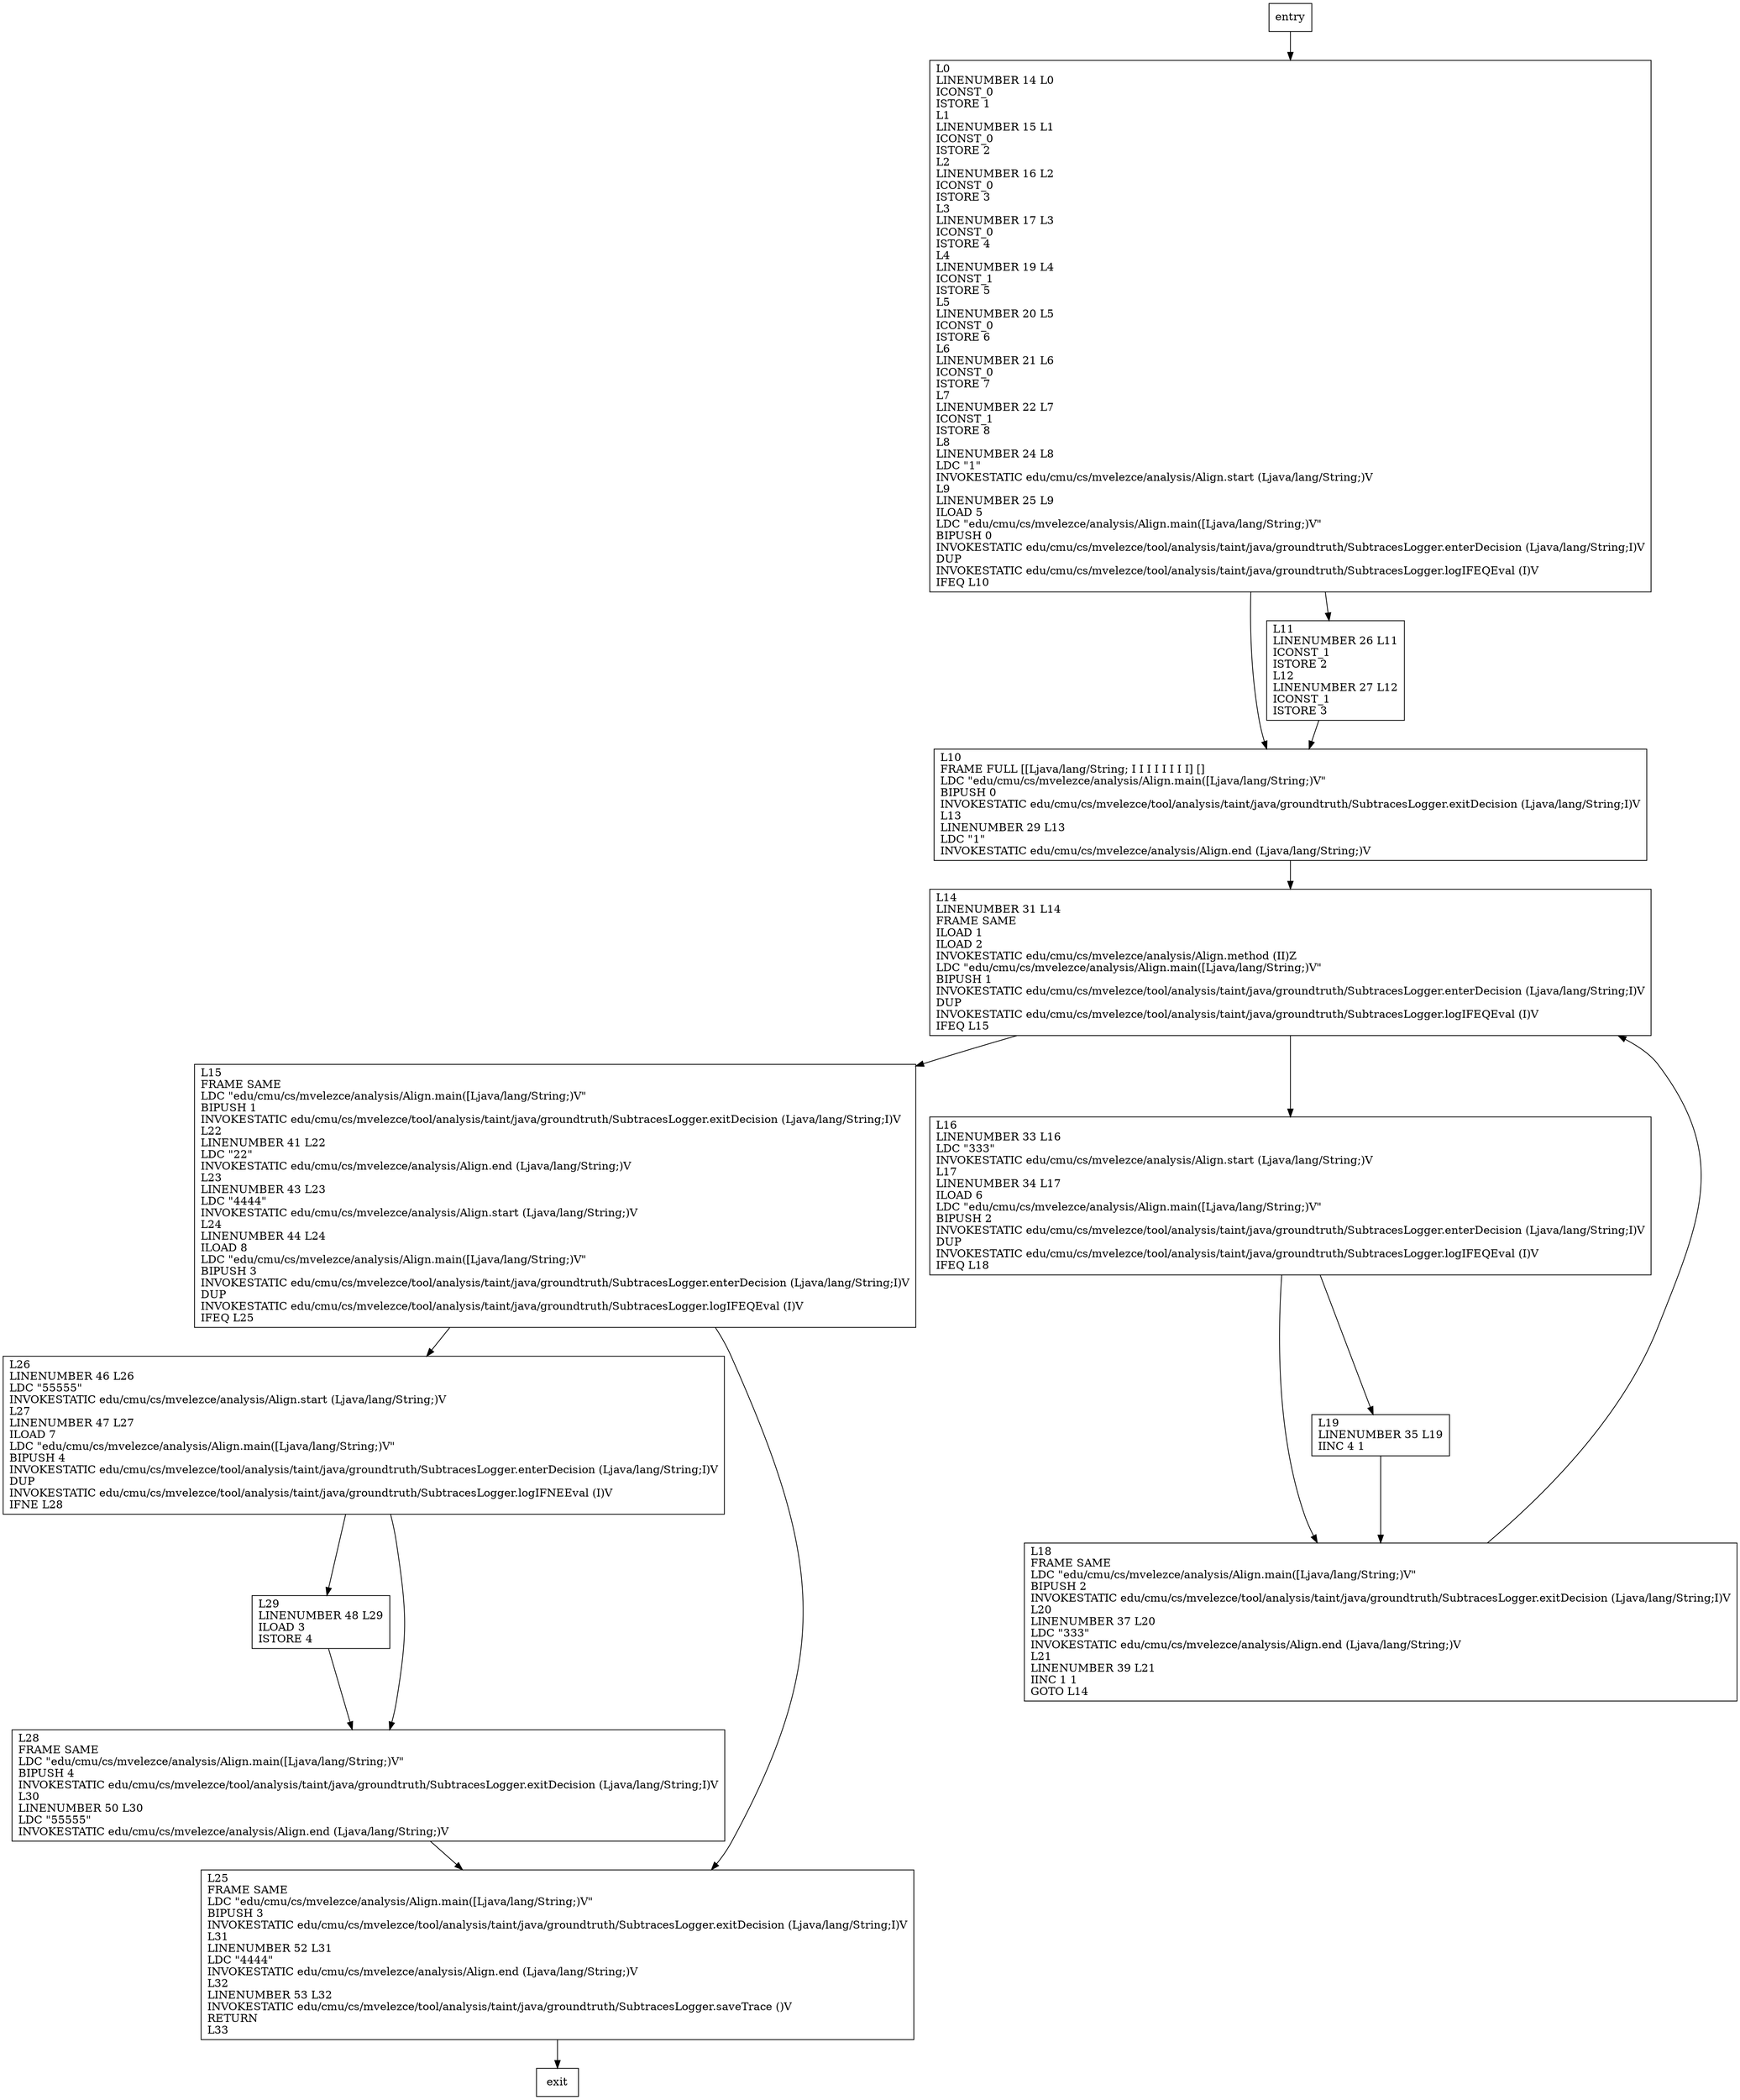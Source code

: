 digraph main {
node [shape=record];
1085226456 [label="L15\lFRAME SAME\lLDC \"edu/cmu/cs/mvelezce/analysis/Align.main([Ljava/lang/String;)V\"\lBIPUSH 1\lINVOKESTATIC edu/cmu/cs/mvelezce/tool/analysis/taint/java/groundtruth/SubtracesLogger.exitDecision (Ljava/lang/String;I)V\lL22\lLINENUMBER 41 L22\lLDC \"22\"\lINVOKESTATIC edu/cmu/cs/mvelezce/analysis/Align.end (Ljava/lang/String;)V\lL23\lLINENUMBER 43 L23\lLDC \"4444\"\lINVOKESTATIC edu/cmu/cs/mvelezce/analysis/Align.start (Ljava/lang/String;)V\lL24\lLINENUMBER 44 L24\lILOAD 8\lLDC \"edu/cmu/cs/mvelezce/analysis/Align.main([Ljava/lang/String;)V\"\lBIPUSH 3\lINVOKESTATIC edu/cmu/cs/mvelezce/tool/analysis/taint/java/groundtruth/SubtracesLogger.enterDecision (Ljava/lang/String;I)V\lDUP\lINVOKESTATIC edu/cmu/cs/mvelezce/tool/analysis/taint/java/groundtruth/SubtracesLogger.logIFEQEval (I)V\lIFEQ L25\l"];
1471971175 [label="L10\lFRAME FULL [[Ljava/lang/String; I I I I I I I I] []\lLDC \"edu/cmu/cs/mvelezce/analysis/Align.main([Ljava/lang/String;)V\"\lBIPUSH 0\lINVOKESTATIC edu/cmu/cs/mvelezce/tool/analysis/taint/java/groundtruth/SubtracesLogger.exitDecision (Ljava/lang/String;I)V\lL13\lLINENUMBER 29 L13\lLDC \"1\"\lINVOKESTATIC edu/cmu/cs/mvelezce/analysis/Align.end (Ljava/lang/String;)V\l"];
933711092 [label="L16\lLINENUMBER 33 L16\lLDC \"333\"\lINVOKESTATIC edu/cmu/cs/mvelezce/analysis/Align.start (Ljava/lang/String;)V\lL17\lLINENUMBER 34 L17\lILOAD 6\lLDC \"edu/cmu/cs/mvelezce/analysis/Align.main([Ljava/lang/String;)V\"\lBIPUSH 2\lINVOKESTATIC edu/cmu/cs/mvelezce/tool/analysis/taint/java/groundtruth/SubtracesLogger.enterDecision (Ljava/lang/String;I)V\lDUP\lINVOKESTATIC edu/cmu/cs/mvelezce/tool/analysis/taint/java/groundtruth/SubtracesLogger.logIFEQEval (I)V\lIFEQ L18\l"];
2072260217 [label="L25\lFRAME SAME\lLDC \"edu/cmu/cs/mvelezce/analysis/Align.main([Ljava/lang/String;)V\"\lBIPUSH 3\lINVOKESTATIC edu/cmu/cs/mvelezce/tool/analysis/taint/java/groundtruth/SubtracesLogger.exitDecision (Ljava/lang/String;I)V\lL31\lLINENUMBER 52 L31\lLDC \"4444\"\lINVOKESTATIC edu/cmu/cs/mvelezce/analysis/Align.end (Ljava/lang/String;)V\lL32\lLINENUMBER 53 L32\lINVOKESTATIC edu/cmu/cs/mvelezce/tool/analysis/taint/java/groundtruth/SubtracesLogger.saveTrace ()V\lRETURN\lL33\l"];
532482128 [label="L11\lLINENUMBER 26 L11\lICONST_1\lISTORE 2\lL12\lLINENUMBER 27 L12\lICONST_1\lISTORE 3\l"];
1115462163 [label="L26\lLINENUMBER 46 L26\lLDC \"55555\"\lINVOKESTATIC edu/cmu/cs/mvelezce/analysis/Align.start (Ljava/lang/String;)V\lL27\lLINENUMBER 47 L27\lILOAD 7\lLDC \"edu/cmu/cs/mvelezce/analysis/Align.main([Ljava/lang/String;)V\"\lBIPUSH 4\lINVOKESTATIC edu/cmu/cs/mvelezce/tool/analysis/taint/java/groundtruth/SubtracesLogger.enterDecision (Ljava/lang/String;I)V\lDUP\lINVOKESTATIC edu/cmu/cs/mvelezce/tool/analysis/taint/java/groundtruth/SubtracesLogger.logIFNEEval (I)V\lIFNE L28\l"];
2073982515 [label="L0\lLINENUMBER 14 L0\lICONST_0\lISTORE 1\lL1\lLINENUMBER 15 L1\lICONST_0\lISTORE 2\lL2\lLINENUMBER 16 L2\lICONST_0\lISTORE 3\lL3\lLINENUMBER 17 L3\lICONST_0\lISTORE 4\lL4\lLINENUMBER 19 L4\lICONST_1\lISTORE 5\lL5\lLINENUMBER 20 L5\lICONST_0\lISTORE 6\lL6\lLINENUMBER 21 L6\lICONST_0\lISTORE 7\lL7\lLINENUMBER 22 L7\lICONST_1\lISTORE 8\lL8\lLINENUMBER 24 L8\lLDC \"1\"\lINVOKESTATIC edu/cmu/cs/mvelezce/analysis/Align.start (Ljava/lang/String;)V\lL9\lLINENUMBER 25 L9\lILOAD 5\lLDC \"edu/cmu/cs/mvelezce/analysis/Align.main([Ljava/lang/String;)V\"\lBIPUSH 0\lINVOKESTATIC edu/cmu/cs/mvelezce/tool/analysis/taint/java/groundtruth/SubtracesLogger.enterDecision (Ljava/lang/String;I)V\lDUP\lINVOKESTATIC edu/cmu/cs/mvelezce/tool/analysis/taint/java/groundtruth/SubtracesLogger.logIFEQEval (I)V\lIFEQ L10\l"];
1952196077 [label="L18\lFRAME SAME\lLDC \"edu/cmu/cs/mvelezce/analysis/Align.main([Ljava/lang/String;)V\"\lBIPUSH 2\lINVOKESTATIC edu/cmu/cs/mvelezce/tool/analysis/taint/java/groundtruth/SubtracesLogger.exitDecision (Ljava/lang/String;I)V\lL20\lLINENUMBER 37 L20\lLDC \"333\"\lINVOKESTATIC edu/cmu/cs/mvelezce/analysis/Align.end (Ljava/lang/String;)V\lL21\lLINENUMBER 39 L21\lIINC 1 1\lGOTO L14\l"];
1851920297 [label="L29\lLINENUMBER 48 L29\lILOAD 3\lISTORE 4\l"];
1337049085 [label="L19\lLINENUMBER 35 L19\lIINC 4 1\l"];
1065388761 [label="L14\lLINENUMBER 31 L14\lFRAME SAME\lILOAD 1\lILOAD 2\lINVOKESTATIC edu/cmu/cs/mvelezce/analysis/Align.method (II)Z\lLDC \"edu/cmu/cs/mvelezce/analysis/Align.main([Ljava/lang/String;)V\"\lBIPUSH 1\lINVOKESTATIC edu/cmu/cs/mvelezce/tool/analysis/taint/java/groundtruth/SubtracesLogger.enterDecision (Ljava/lang/String;I)V\lDUP\lINVOKESTATIC edu/cmu/cs/mvelezce/tool/analysis/taint/java/groundtruth/SubtracesLogger.logIFEQEval (I)V\lIFEQ L15\l"];
753802191 [label="L28\lFRAME SAME\lLDC \"edu/cmu/cs/mvelezce/analysis/Align.main([Ljava/lang/String;)V\"\lBIPUSH 4\lINVOKESTATIC edu/cmu/cs/mvelezce/tool/analysis/taint/java/groundtruth/SubtracesLogger.exitDecision (Ljava/lang/String;I)V\lL30\lLINENUMBER 50 L30\lLDC \"55555\"\lINVOKESTATIC edu/cmu/cs/mvelezce/analysis/Align.end (Ljava/lang/String;)V\l"];
entry;
exit;
1085226456 -> 2072260217;
1085226456 -> 1115462163;
2072260217 -> exit;
1851920297 -> 753802191;
1471971175 -> 1065388761;
entry -> 2073982515;
933711092 -> 1952196077;
933711092 -> 1337049085;
532482128 -> 1471971175;
1115462163 -> 1851920297;
1115462163 -> 753802191;
2073982515 -> 1471971175;
2073982515 -> 532482128;
1952196077 -> 1065388761;
1337049085 -> 1952196077;
1065388761 -> 1085226456;
1065388761 -> 933711092;
753802191 -> 2072260217;
}

